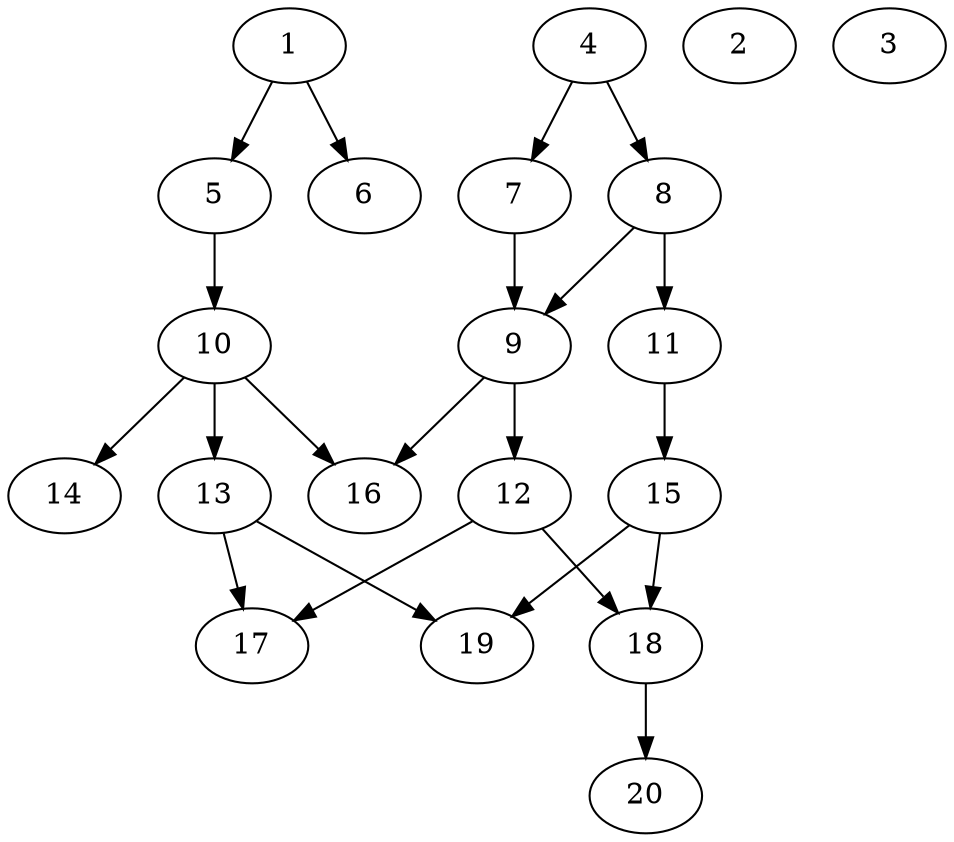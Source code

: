 // DAG automatically generated by daggen at Sat Jul 27 15:37:47 2019
// ./daggen --dot -n 20 --ccr 0.5 --fat 0.5 --regular 0.5 --density 0.4 --mindata 5242880 --maxdata 52428800 
digraph G {
  1 [size="51034112", alpha="0.03", expect_size="25517056"] 
  1 -> 5 [size ="25517056"]
  1 -> 6 [size ="25517056"]
  2 [size="33492992", alpha="0.19", expect_size="16746496"] 
  3 [size="61368320", alpha="0.06", expect_size="30684160"] 
  4 [size="23136256", alpha="0.10", expect_size="11568128"] 
  4 -> 7 [size ="11568128"]
  4 -> 8 [size ="11568128"]
  5 [size="98322432", alpha="0.08", expect_size="49161216"] 
  5 -> 10 [size ="49161216"]
  6 [size="102234112", alpha="0.05", expect_size="51117056"] 
  7 [size="98947072", alpha="0.05", expect_size="49473536"] 
  7 -> 9 [size ="49473536"]
  8 [size="88135680", alpha="0.04", expect_size="44067840"] 
  8 -> 9 [size ="44067840"]
  8 -> 11 [size ="44067840"]
  9 [size="48846848", alpha="0.18", expect_size="24423424"] 
  9 -> 12 [size ="24423424"]
  9 -> 16 [size ="24423424"]
  10 [size="83634176", alpha="0.07", expect_size="41817088"] 
  10 -> 13 [size ="41817088"]
  10 -> 14 [size ="41817088"]
  10 -> 16 [size ="41817088"]
  11 [size="87408640", alpha="0.19", expect_size="43704320"] 
  11 -> 15 [size ="43704320"]
  12 [size="103655424", alpha="0.09", expect_size="51827712"] 
  12 -> 17 [size ="51827712"]
  12 -> 18 [size ="51827712"]
  13 [size="99796992", alpha="0.12", expect_size="49898496"] 
  13 -> 17 [size ="49898496"]
  13 -> 19 [size ="49898496"]
  14 [size="33916928", alpha="0.09", expect_size="16958464"] 
  15 [size="80334848", alpha="0.06", expect_size="40167424"] 
  15 -> 18 [size ="40167424"]
  15 -> 19 [size ="40167424"]
  16 [size="22837248", alpha="0.09", expect_size="11418624"] 
  17 [size="47820800", alpha="0.11", expect_size="23910400"] 
  18 [size="73730048", alpha="0.04", expect_size="36865024"] 
  18 -> 20 [size ="36865024"]
  19 [size="92958720", alpha="0.10", expect_size="46479360"] 
  20 [size="84027392", alpha="0.12", expect_size="42013696"] 
}
